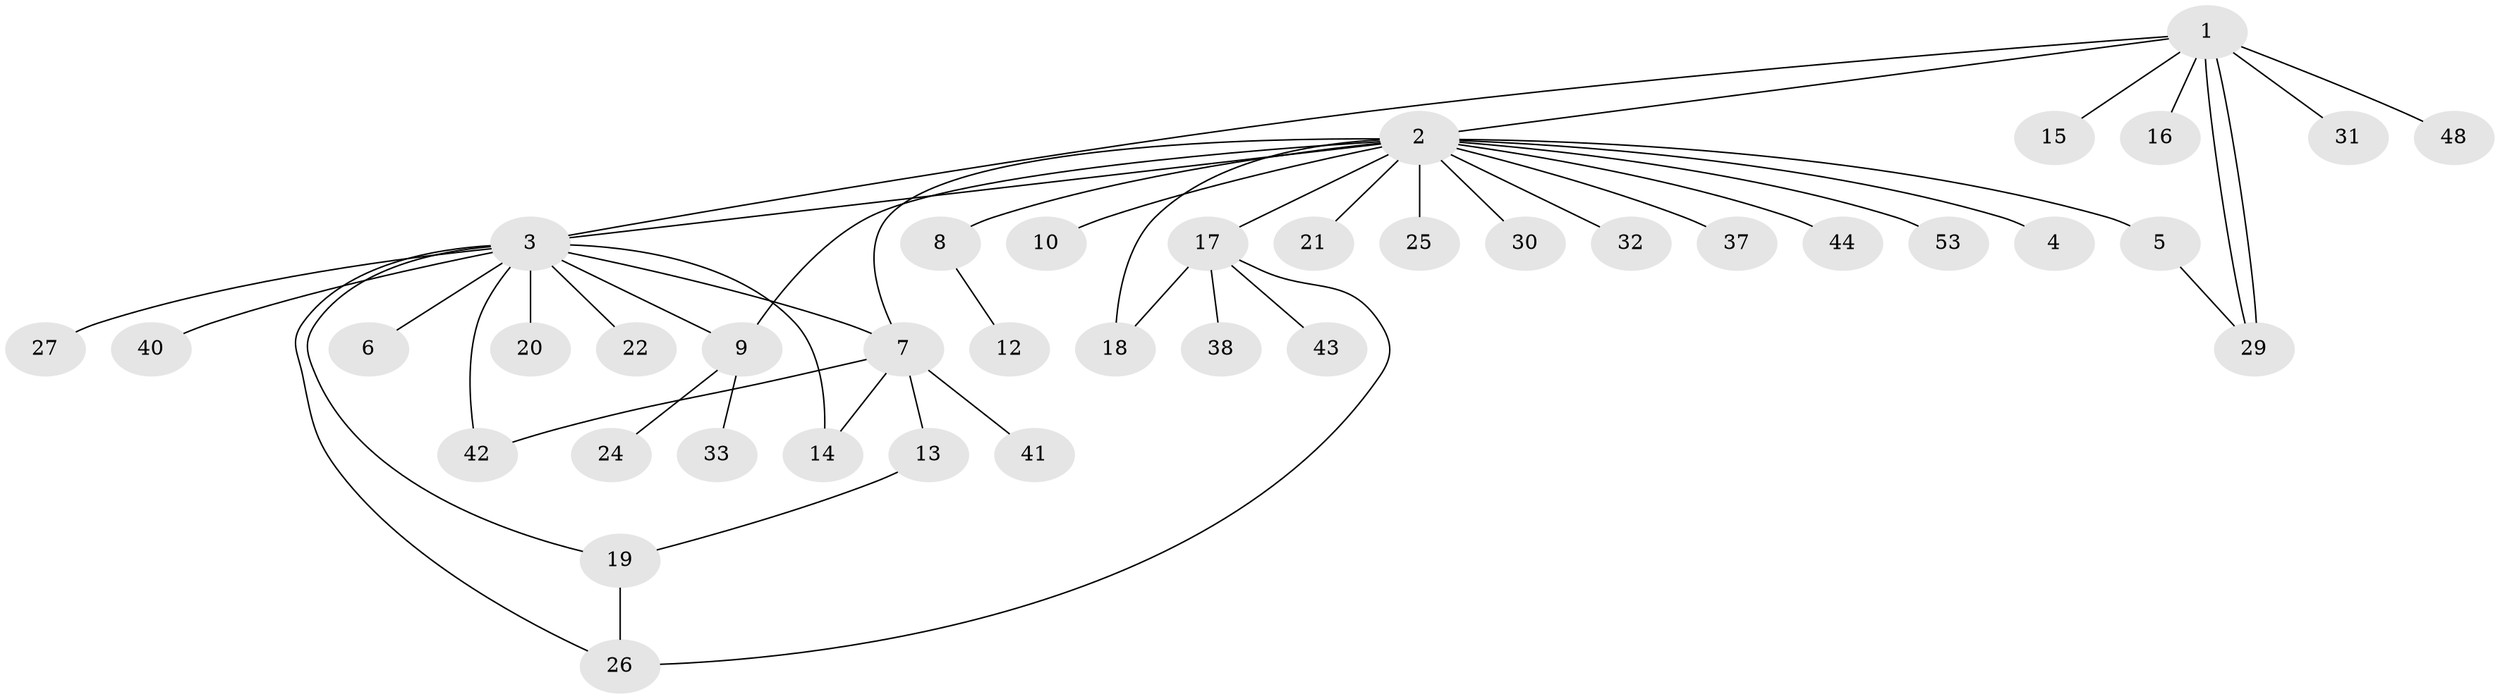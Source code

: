 // original degree distribution, {9: 0.018518518518518517, 18: 0.018518518518518517, 11: 0.018518518518518517, 1: 0.5555555555555556, 3: 0.09259259259259259, 7: 0.018518518518518517, 5: 0.037037037037037035, 2: 0.2222222222222222, 4: 0.018518518518518517}
// Generated by graph-tools (version 1.1) at 2025/11/02/27/25 16:11:14]
// undirected, 39 vertices, 49 edges
graph export_dot {
graph [start="1"]
  node [color=gray90,style=filled];
  1 [super="+28"];
  2 [super="+34"];
  3 [super="+47"];
  4;
  5 [super="+54"];
  6;
  7 [super="+45"];
  8 [super="+11"];
  9 [super="+52"];
  10;
  12;
  13;
  14 [super="+23"];
  15 [super="+51"];
  16;
  17 [super="+39"];
  18;
  19;
  20;
  21;
  22;
  24;
  25;
  26 [super="+35"];
  27;
  29;
  30 [super="+36"];
  31;
  32;
  33 [super="+46"];
  37;
  38 [super="+49"];
  40;
  41 [super="+50"];
  42;
  43;
  44;
  48;
  53;
  1 -- 2;
  1 -- 3;
  1 -- 15;
  1 -- 16;
  1 -- 29;
  1 -- 29;
  1 -- 31;
  1 -- 48;
  2 -- 3;
  2 -- 4;
  2 -- 5;
  2 -- 7;
  2 -- 8;
  2 -- 9;
  2 -- 10;
  2 -- 17;
  2 -- 18;
  2 -- 21;
  2 -- 25;
  2 -- 30;
  2 -- 32;
  2 -- 37;
  2 -- 44;
  2 -- 53;
  3 -- 6;
  3 -- 7;
  3 -- 19;
  3 -- 20;
  3 -- 22;
  3 -- 26;
  3 -- 27;
  3 -- 40;
  3 -- 9;
  3 -- 42;
  3 -- 14;
  5 -- 29;
  7 -- 13;
  7 -- 14;
  7 -- 41;
  7 -- 42;
  8 -- 12;
  9 -- 24;
  9 -- 33;
  13 -- 19;
  17 -- 38;
  17 -- 43;
  17 -- 18;
  17 -- 26;
  19 -- 26;
}
